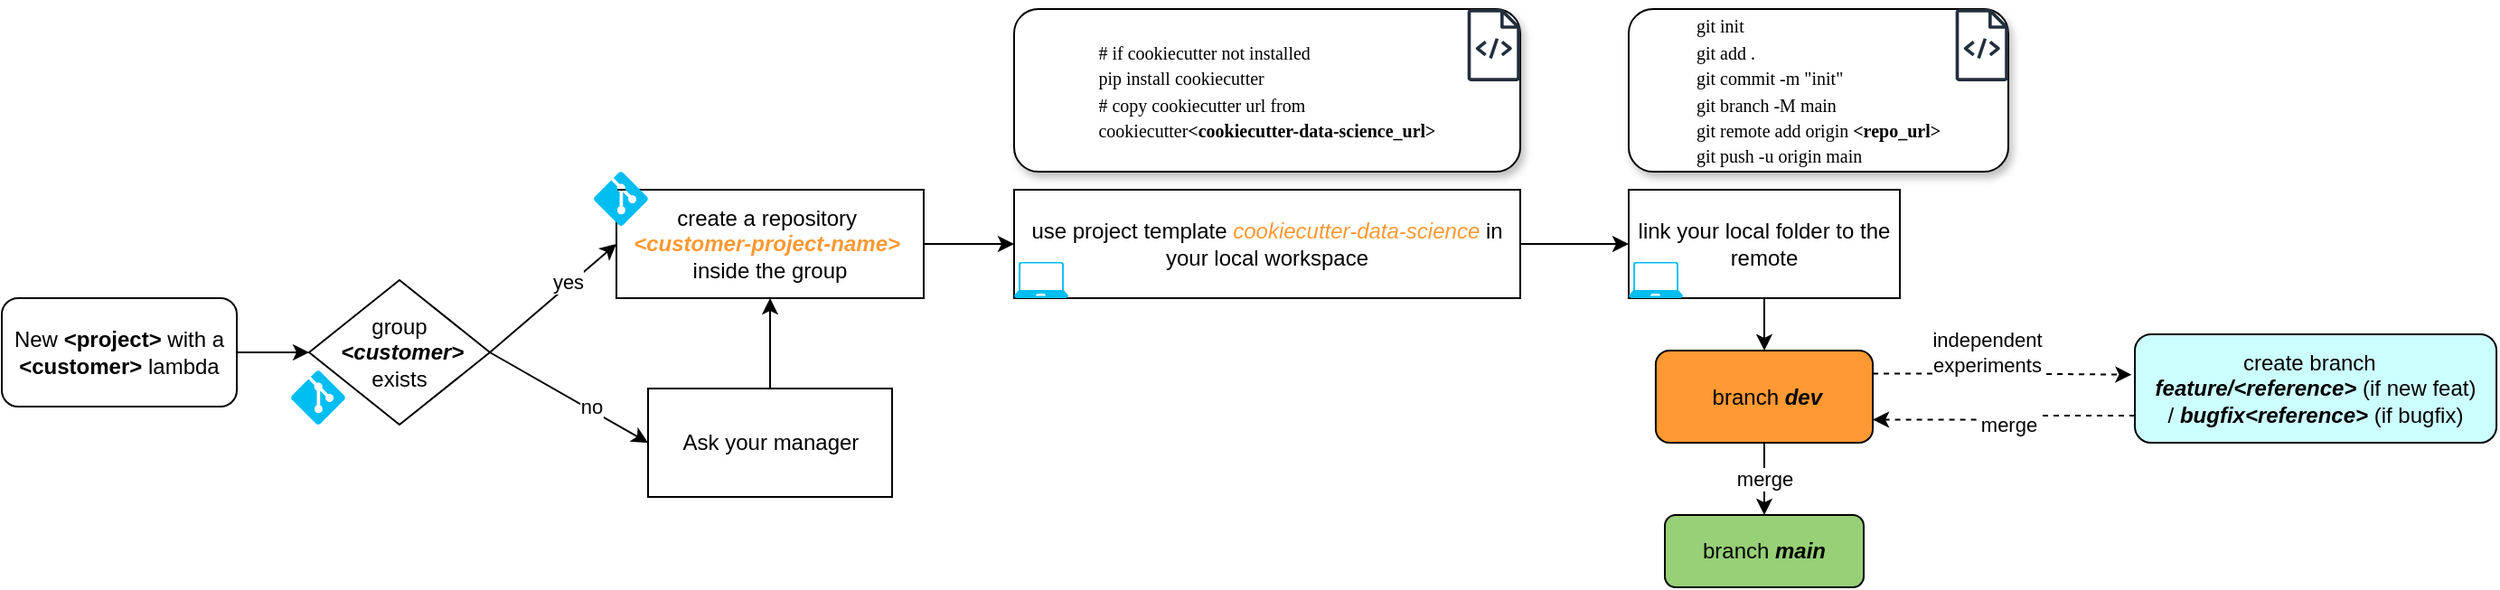 <mxfile version="22.0.2" type="device">
  <diagram name="Page-1" id="AfDlACmGQdI-kjG6up-f">
    <mxGraphModel dx="1379" dy="745" grid="1" gridSize="10" guides="1" tooltips="1" connect="1" arrows="1" fold="1" page="1" pageScale="1" pageWidth="2336" pageHeight="1654" math="0" shadow="0">
      <root>
        <mxCell id="0" />
        <mxCell id="1" parent="0" />
        <mxCell id="RTWtIBDPe_BRNrza61l3-53" style="edgeStyle=orthogonalEdgeStyle;rounded=0;orthogonalLoop=1;jettySize=auto;html=1;" edge="1" parent="1" source="RTWtIBDPe_BRNrza61l3-1" target="RTWtIBDPe_BRNrza61l3-2">
          <mxGeometry relative="1" as="geometry" />
        </mxCell>
        <mxCell id="RTWtIBDPe_BRNrza61l3-1" value="New &lt;b&gt;&amp;lt;project&amp;gt;&lt;/b&gt; with a &lt;b&gt;&amp;lt;customer&amp;gt; &lt;/b&gt;lambda" style="rounded=1;whiteSpace=wrap;html=1;" vertex="1" parent="1">
          <mxGeometry x="310" y="210" width="130" height="60" as="geometry" />
        </mxCell>
        <mxCell id="RTWtIBDPe_BRNrza61l3-4" style="edgeStyle=none;rounded=0;orthogonalLoop=1;jettySize=auto;html=1;exitX=1;exitY=0.5;exitDx=0;exitDy=0;entryX=0;entryY=0.5;entryDx=0;entryDy=0;" edge="1" parent="1" source="RTWtIBDPe_BRNrza61l3-2" target="RTWtIBDPe_BRNrza61l3-10">
          <mxGeometry relative="1" as="geometry">
            <mxPoint x="650" y="190" as="targetPoint" />
          </mxGeometry>
        </mxCell>
        <mxCell id="RTWtIBDPe_BRNrza61l3-5" value="yes" style="edgeLabel;html=1;align=center;verticalAlign=middle;resizable=0;points=[];" vertex="1" connectable="0" parent="RTWtIBDPe_BRNrza61l3-4">
          <mxGeometry x="0.245" y="2" relative="1" as="geometry">
            <mxPoint as="offset" />
          </mxGeometry>
        </mxCell>
        <mxCell id="RTWtIBDPe_BRNrza61l3-6" style="edgeStyle=none;rounded=0;orthogonalLoop=1;jettySize=auto;html=1;exitX=1;exitY=0.5;exitDx=0;exitDy=0;entryX=0;entryY=0.5;entryDx=0;entryDy=0;" edge="1" parent="1" source="RTWtIBDPe_BRNrza61l3-2" target="RTWtIBDPe_BRNrza61l3-8">
          <mxGeometry relative="1" as="geometry">
            <mxPoint x="650" y="300" as="targetPoint" />
            <mxPoint x="570" y="280" as="sourcePoint" />
          </mxGeometry>
        </mxCell>
        <mxCell id="RTWtIBDPe_BRNrza61l3-7" value="no" style="edgeLabel;html=1;align=center;verticalAlign=middle;resizable=0;points=[];" vertex="1" connectable="0" parent="RTWtIBDPe_BRNrza61l3-6">
          <mxGeometry x="0.245" y="2" relative="1" as="geometry">
            <mxPoint as="offset" />
          </mxGeometry>
        </mxCell>
        <mxCell id="RTWtIBDPe_BRNrza61l3-11" style="edgeStyle=none;rounded=0;orthogonalLoop=1;jettySize=auto;html=1;exitX=0.5;exitY=0;exitDx=0;exitDy=0;entryX=0.5;entryY=1;entryDx=0;entryDy=0;" edge="1" parent="1" source="RTWtIBDPe_BRNrza61l3-8" target="RTWtIBDPe_BRNrza61l3-10">
          <mxGeometry relative="1" as="geometry" />
        </mxCell>
        <mxCell id="RTWtIBDPe_BRNrza61l3-8" value="Ask your manager" style="rounded=0;whiteSpace=wrap;html=1;" vertex="1" parent="1">
          <mxGeometry x="667.5" y="260" width="135" height="60" as="geometry" />
        </mxCell>
        <mxCell id="RTWtIBDPe_BRNrza61l3-17" style="edgeStyle=none;rounded=0;orthogonalLoop=1;jettySize=auto;html=1;exitX=1;exitY=0.5;exitDx=0;exitDy=0;entryX=0;entryY=0.5;entryDx=0;entryDy=0;" edge="1" parent="1" source="RTWtIBDPe_BRNrza61l3-10" target="RTWtIBDPe_BRNrza61l3-16">
          <mxGeometry relative="1" as="geometry" />
        </mxCell>
        <mxCell id="RTWtIBDPe_BRNrza61l3-19" style="edgeStyle=none;rounded=0;orthogonalLoop=1;jettySize=auto;html=1;exitX=1;exitY=0.5;exitDx=0;exitDy=0;" edge="1" parent="1" source="RTWtIBDPe_BRNrza61l3-16" target="RTWtIBDPe_BRNrza61l3-18">
          <mxGeometry relative="1" as="geometry" />
        </mxCell>
        <mxCell id="RTWtIBDPe_BRNrza61l3-23" value="" style="group" vertex="1" connectable="0" parent="1">
          <mxGeometry x="1210" y="50" width="210" height="90" as="geometry" />
        </mxCell>
        <mxCell id="RTWtIBDPe_BRNrza61l3-22" value="&lt;div style=&quot;text-align: justify;&quot;&gt;&lt;font style=&quot;font-size: 10px;&quot; face=&quot;Lucida Console&quot;&gt;&lt;span style=&quot;background-color: initial;&quot;&gt;git init&lt;/span&gt;&lt;br&gt;&lt;/font&gt;&lt;/div&gt;&lt;div style=&quot;text-align: justify;&quot;&gt;&lt;font style=&quot;font-size: 10px;&quot; face=&quot;Lucida Console&quot;&gt;git add .&lt;/font&gt;&lt;/div&gt;&lt;div style=&quot;text-align: justify;&quot;&gt;&lt;font style=&quot;font-size: 10px;&quot; face=&quot;Lucida Console&quot;&gt;git commit -m &quot;init&quot;&lt;/font&gt;&lt;/div&gt;&lt;div style=&quot;text-align: justify;&quot;&gt;&lt;font style=&quot;font-size: 10px;&quot; face=&quot;Lucida Console&quot;&gt;git branch -M main&lt;/font&gt;&lt;/div&gt;&lt;div style=&quot;text-align: justify;&quot;&gt;&lt;font style=&quot;font-size: 10px;&quot; face=&quot;Lucida Console&quot;&gt;git remote add origin &lt;b&gt;&amp;lt;repo_url&amp;gt;&lt;/b&gt;&lt;/font&gt;&lt;/div&gt;&lt;div style=&quot;text-align: justify;&quot;&gt;&lt;font style=&quot;font-size: 10px;&quot; face=&quot;Lucida Console&quot;&gt;git push -u origin main&lt;/font&gt;&lt;/div&gt;" style="rounded=1;whiteSpace=wrap;html=1;shadow=1;" vertex="1" parent="RTWtIBDPe_BRNrza61l3-23">
          <mxGeometry width="210" height="90" as="geometry" />
        </mxCell>
        <mxCell id="RTWtIBDPe_BRNrza61l3-21" value="" style="sketch=0;outlineConnect=0;fontColor=#232F3E;gradientColor=none;fillColor=#232F3D;strokeColor=none;dashed=0;verticalLabelPosition=bottom;verticalAlign=top;align=center;html=1;fontSize=12;fontStyle=0;aspect=fixed;pointerEvents=1;shape=mxgraph.aws4.source_code;" vertex="1" parent="RTWtIBDPe_BRNrza61l3-23">
          <mxGeometry x="180.77" width="29.23" height="40" as="geometry" />
        </mxCell>
        <mxCell id="RTWtIBDPe_BRNrza61l3-28" value="" style="group" vertex="1" connectable="0" parent="1">
          <mxGeometry x="920" y="50" width="230.003" height="90" as="geometry" />
        </mxCell>
        <mxCell id="RTWtIBDPe_BRNrza61l3-25" value="&lt;div style=&quot;text-align: justify;&quot;&gt;&lt;font face=&quot;Lucida Console&quot;&gt;&lt;span style=&quot;font-size: 10px;&quot;&gt;# if cookiecutter not installed&lt;/span&gt;&lt;/font&gt;&lt;/div&gt;&lt;div style=&quot;text-align: justify;&quot;&gt;&lt;font style=&quot;font-size: 10px;&quot; face=&quot;Lucida Console&quot;&gt;pip install cookiecutter&lt;/font&gt;&lt;/div&gt;&lt;div style=&quot;text-align: justify;&quot;&gt;&lt;font style=&quot;font-size: 10px;&quot; face=&quot;Lucida Console&quot;&gt;# copy cookiecutter url from&amp;nbsp;&lt;/font&gt;&lt;/div&gt;&lt;div style=&quot;text-align: justify;&quot;&gt;&lt;font face=&quot;Lucida Console&quot;&gt;&lt;span style=&quot;font-size: 10px;&quot;&gt;cookiecutter&lt;b&gt;&amp;lt;cookiecutter-data-science_url&amp;gt;&lt;/b&gt;&lt;br&gt;&lt;/span&gt;&lt;/font&gt;&lt;/div&gt;" style="rounded=1;whiteSpace=wrap;html=1;shadow=1;" vertex="1" parent="RTWtIBDPe_BRNrza61l3-28">
          <mxGeometry x="-50" width="280" height="90" as="geometry" />
        </mxCell>
        <mxCell id="RTWtIBDPe_BRNrza61l3-20" value="" style="sketch=0;outlineConnect=0;fontColor=#232F3E;gradientColor=none;fillColor=#232F3D;strokeColor=none;dashed=0;verticalLabelPosition=bottom;verticalAlign=top;align=center;html=1;fontSize=12;fontStyle=0;aspect=fixed;pointerEvents=1;shape=mxgraph.aws4.source_code;" vertex="1" parent="RTWtIBDPe_BRNrza61l3-28">
          <mxGeometry x="200.773" width="29.23" height="40" as="geometry" />
        </mxCell>
        <mxCell id="RTWtIBDPe_BRNrza61l3-36" value="" style="group" vertex="1" connectable="0" parent="1">
          <mxGeometry x="470" y="200" width="110" height="80" as="geometry" />
        </mxCell>
        <mxCell id="RTWtIBDPe_BRNrza61l3-2" value="group&lt;br&gt;&lt;b&gt;&lt;i&gt;&amp;nbsp;&amp;lt;customer&amp;gt;&lt;br&gt;&lt;/i&gt;&lt;/b&gt;exists" style="rhombus;whiteSpace=wrap;html=1;" vertex="1" parent="RTWtIBDPe_BRNrza61l3-36">
          <mxGeometry x="10" width="100" height="80" as="geometry" />
        </mxCell>
        <mxCell id="RTWtIBDPe_BRNrza61l3-29" value="" style="verticalLabelPosition=bottom;html=1;verticalAlign=top;align=center;strokeColor=none;fillColor=#00BEF2;shape=mxgraph.azure.git_repository;" vertex="1" parent="RTWtIBDPe_BRNrza61l3-36">
          <mxGeometry y="50" width="30" height="30" as="geometry" />
        </mxCell>
        <mxCell id="RTWtIBDPe_BRNrza61l3-37" value="" style="group" vertex="1" connectable="0" parent="1">
          <mxGeometry x="637.5" y="140" width="182.5" height="70" as="geometry" />
        </mxCell>
        <mxCell id="RTWtIBDPe_BRNrza61l3-10" value="create a repository&amp;nbsp;&lt;br&gt;&lt;b style=&quot;border-color: var(--border-color);&quot;&gt;&lt;i style=&quot;border-color: var(--border-color);&quot;&gt;&lt;font style=&quot;border-color: var(--border-color);&quot; color=&quot;#ff9933&quot;&gt;&amp;lt;customer-project-name&amp;gt;&lt;/font&gt;&lt;/i&gt;&lt;/b&gt;&amp;nbsp;&lt;br&gt;inside the group" style="rounded=0;whiteSpace=wrap;html=1;" vertex="1" parent="RTWtIBDPe_BRNrza61l3-37">
          <mxGeometry x="12.5" y="10" width="170" height="60" as="geometry" />
        </mxCell>
        <mxCell id="RTWtIBDPe_BRNrza61l3-33" value="" style="verticalLabelPosition=bottom;html=1;verticalAlign=top;align=center;strokeColor=none;fillColor=#00BEF2;shape=mxgraph.azure.git_repository;" vertex="1" parent="RTWtIBDPe_BRNrza61l3-37">
          <mxGeometry width="30" height="30" as="geometry" />
        </mxCell>
        <mxCell id="RTWtIBDPe_BRNrza61l3-38" value="" style="group" vertex="1" connectable="0" parent="1">
          <mxGeometry x="870" y="150" width="280" height="60" as="geometry" />
        </mxCell>
        <mxCell id="RTWtIBDPe_BRNrza61l3-16" value="use project template&amp;nbsp;&lt;i&gt;&lt;font color=&quot;#ff9933&quot;&gt;cookiecutter-data-science&lt;/font&gt;&lt;/i&gt; in your local workspace" style="rounded=0;whiteSpace=wrap;html=1;" vertex="1" parent="RTWtIBDPe_BRNrza61l3-38">
          <mxGeometry width="280" height="60" as="geometry" />
        </mxCell>
        <mxCell id="RTWtIBDPe_BRNrza61l3-34" value="" style="verticalLabelPosition=bottom;html=1;verticalAlign=top;align=center;strokeColor=none;fillColor=#00BEF2;shape=mxgraph.azure.laptop;pointerEvents=1;" vertex="1" parent="RTWtIBDPe_BRNrza61l3-38">
          <mxGeometry y="40" width="30" height="20" as="geometry" />
        </mxCell>
        <mxCell id="RTWtIBDPe_BRNrza61l3-39" value="" style="group" vertex="1" connectable="0" parent="1">
          <mxGeometry x="1210" y="150" width="150" height="60" as="geometry" />
        </mxCell>
        <mxCell id="RTWtIBDPe_BRNrza61l3-18" value="link your local folder to the remote" style="rounded=0;whiteSpace=wrap;html=1;" vertex="1" parent="RTWtIBDPe_BRNrza61l3-39">
          <mxGeometry width="150" height="60" as="geometry" />
        </mxCell>
        <mxCell id="RTWtIBDPe_BRNrza61l3-35" value="" style="verticalLabelPosition=bottom;html=1;verticalAlign=top;align=center;strokeColor=none;fillColor=#00BEF2;shape=mxgraph.azure.laptop;pointerEvents=1;" vertex="1" parent="RTWtIBDPe_BRNrza61l3-39">
          <mxGeometry y="40" width="30" height="20" as="geometry" />
        </mxCell>
        <mxCell id="RTWtIBDPe_BRNrza61l3-56" style="edgeStyle=orthogonalEdgeStyle;rounded=0;orthogonalLoop=1;jettySize=auto;html=1;exitX=1;exitY=0.25;exitDx=0;exitDy=0;entryX=-0.009;entryY=0.372;entryDx=0;entryDy=0;shadow=0;dashed=1;entryPerimeter=0;" edge="1" parent="1" source="RTWtIBDPe_BRNrza61l3-44" target="RTWtIBDPe_BRNrza61l3-55">
          <mxGeometry relative="1" as="geometry" />
        </mxCell>
        <mxCell id="RTWtIBDPe_BRNrza61l3-61" value="independent &lt;br&gt;experiments" style="edgeLabel;html=1;align=center;verticalAlign=middle;resizable=0;points=[];" vertex="1" connectable="0" parent="RTWtIBDPe_BRNrza61l3-56">
          <mxGeometry x="-0.264" y="-2" relative="1" as="geometry">
            <mxPoint x="10" y="-14" as="offset" />
          </mxGeometry>
        </mxCell>
        <mxCell id="RTWtIBDPe_BRNrza61l3-44" value="&amp;nbsp;branch&amp;nbsp;&lt;b style=&quot;border-color: var(--border-color);&quot;&gt;&lt;i style=&quot;border-color: var(--border-color);&quot;&gt;dev&lt;/i&gt;&lt;/b&gt;" style="rounded=1;whiteSpace=wrap;html=1;fillColor=#FF9933;" vertex="1" parent="1">
          <mxGeometry x="1224.96" y="239" width="120.08" height="51" as="geometry" />
        </mxCell>
        <mxCell id="RTWtIBDPe_BRNrza61l3-46" value="branch&amp;nbsp;&lt;b style=&quot;font-style: italic;&quot;&gt;main&lt;/b&gt;" style="rounded=1;whiteSpace=wrap;html=1;fillColor=#97D077;" vertex="1" parent="1">
          <mxGeometry x="1230" y="330" width="110" height="40" as="geometry" />
        </mxCell>
        <mxCell id="RTWtIBDPe_BRNrza61l3-52" style="edgeStyle=orthogonalEdgeStyle;rounded=0;orthogonalLoop=1;jettySize=auto;html=1;exitX=0.5;exitY=1;exitDx=0;exitDy=0;" edge="1" parent="1" source="RTWtIBDPe_BRNrza61l3-18" target="RTWtIBDPe_BRNrza61l3-44">
          <mxGeometry relative="1" as="geometry" />
        </mxCell>
        <mxCell id="RTWtIBDPe_BRNrza61l3-55" value="&lt;br&gt;create branch&amp;nbsp;&amp;nbsp;&lt;br&gt;&lt;i style=&quot;font-weight: bold;&quot;&gt;feature/&amp;lt;reference&amp;gt;&amp;nbsp;&lt;/i&gt;(if new feat) /&amp;nbsp;&lt;i style=&quot;border-color: var(--border-color); font-weight: bold;&quot;&gt;bugfix&amp;lt;reference&amp;gt;&amp;nbsp;&lt;/i&gt;(if bugfix)&lt;br&gt;&amp;nbsp;" style="rounded=1;whiteSpace=wrap;html=1;fillColor=#CCFFFF;" vertex="1" parent="1">
          <mxGeometry x="1490" y="230" width="200.05" height="60" as="geometry" />
        </mxCell>
        <mxCell id="RTWtIBDPe_BRNrza61l3-65" style="edgeStyle=orthogonalEdgeStyle;rounded=0;orthogonalLoop=1;jettySize=auto;html=1;exitX=0.5;exitY=1;exitDx=0;exitDy=0;entryX=0.5;entryY=0;entryDx=0;entryDy=0;" edge="1" parent="1" source="RTWtIBDPe_BRNrza61l3-44" target="RTWtIBDPe_BRNrza61l3-46">
          <mxGeometry relative="1" as="geometry">
            <mxPoint x="1320" y="304" as="sourcePoint" />
            <mxPoint x="1320" y="334" as="targetPoint" />
          </mxGeometry>
        </mxCell>
        <mxCell id="RTWtIBDPe_BRNrza61l3-66" value="merge" style="edgeLabel;html=1;align=center;verticalAlign=middle;resizable=0;points=[];" vertex="1" connectable="0" parent="RTWtIBDPe_BRNrza61l3-65">
          <mxGeometry x="0.094" y="-2" relative="1" as="geometry">
            <mxPoint x="2" y="-2" as="offset" />
          </mxGeometry>
        </mxCell>
        <mxCell id="RTWtIBDPe_BRNrza61l3-68" style="edgeStyle=orthogonalEdgeStyle;rounded=0;orthogonalLoop=1;jettySize=auto;html=1;exitX=0;exitY=0.75;exitDx=0;exitDy=0;shadow=0;dashed=1;entryX=1;entryY=0.75;entryDx=0;entryDy=0;" edge="1" parent="1" source="RTWtIBDPe_BRNrza61l3-55" target="RTWtIBDPe_BRNrza61l3-44">
          <mxGeometry relative="1" as="geometry">
            <mxPoint x="1360" y="289.61" as="sourcePoint" />
            <mxPoint x="1350" y="275" as="targetPoint" />
          </mxGeometry>
        </mxCell>
        <mxCell id="RTWtIBDPe_BRNrza61l3-69" value="merge" style="edgeLabel;html=1;align=center;verticalAlign=middle;resizable=0;points=[];" vertex="1" connectable="0" parent="RTWtIBDPe_BRNrza61l3-68">
          <mxGeometry x="-0.264" y="-2" relative="1" as="geometry">
            <mxPoint x="-16" y="7" as="offset" />
          </mxGeometry>
        </mxCell>
      </root>
    </mxGraphModel>
  </diagram>
</mxfile>
